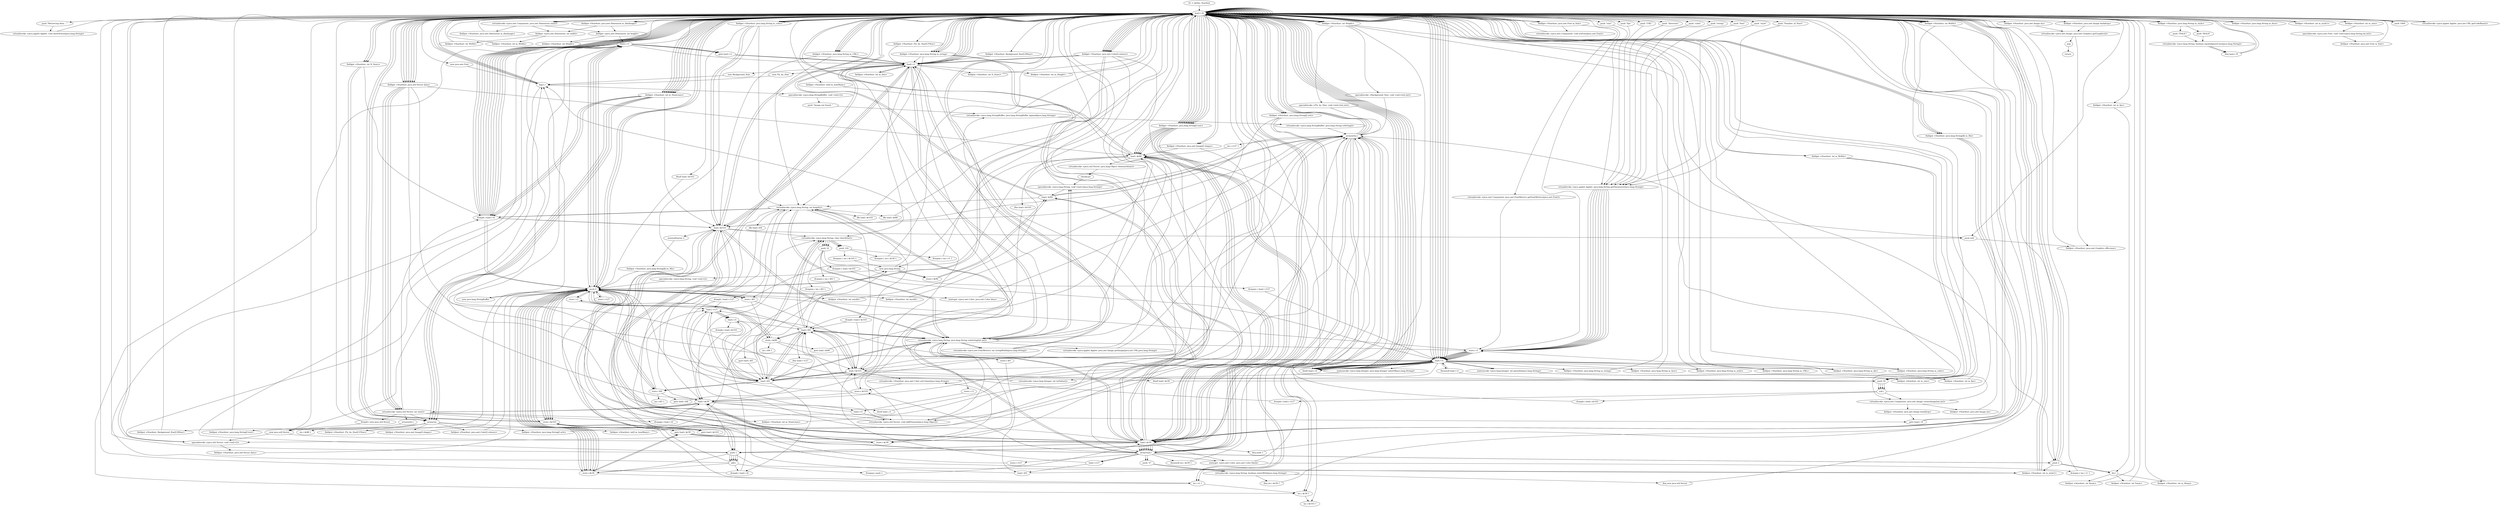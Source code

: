 digraph "" {
    "r0 := @this: Stardust"
    "load.r r0"
    "r0 := @this: Stardust"->"load.r r0";
    "push \"Retrieving data ...\""
    "load.r r0"->"push \"Retrieving data ...\"";
    "virtualinvoke <java.applet.Applet: void showStatus(java.lang.String)>"
    "push \"Retrieving data ...\""->"virtualinvoke <java.applet.Applet: void showStatus(java.lang.String)>";
    "virtualinvoke <java.applet.Applet: void showStatus(java.lang.String)>"->"load.r r0";
    "load.r r0"->"load.r r0";
    "virtualinvoke <java.awt.Component: java.awt.Dimension size()>"
    "load.r r0"->"virtualinvoke <java.awt.Component: java.awt.Dimension size()>";
    "fieldget <java.awt.Dimension: int width>"
    "virtualinvoke <java.awt.Component: java.awt.Dimension size()>"->"fieldget <java.awt.Dimension: int width>";
    "fieldput <Stardust: int Width>"
    "fieldget <java.awt.Dimension: int width>"->"fieldput <Stardust: int Width>";
    "fieldput <Stardust: int Width>"->"load.r r0";
    "load.r r0"->"load.r r0";
    "load.r r0"->"virtualinvoke <java.awt.Component: java.awt.Dimension size()>";
    "fieldget <java.awt.Dimension: int height>"
    "virtualinvoke <java.awt.Component: java.awt.Dimension size()>"->"fieldget <java.awt.Dimension: int height>";
    "fieldput <Stardust: int Height>"
    "fieldget <java.awt.Dimension: int height>"->"fieldput <Stardust: int Height>";
    "fieldput <Stardust: int Height>"->"load.r r0";
    "push \"Number_of_Stars\""
    "load.r r0"->"push \"Number_of_Stars\"";
    "virtualinvoke <java.applet.Applet: java.lang.String getParameter(java.lang.String)>"
    "push \"Number_of_Stars\""->"virtualinvoke <java.applet.Applet: java.lang.String getParameter(java.lang.String)>";
    "store.r r1"
    "virtualinvoke <java.applet.Applet: java.lang.String getParameter(java.lang.String)>"->"store.r r1";
    "load.r r1"
    "store.r r1"->"load.r r1";
    "ifnonnull load.r r1"
    "load.r r1"->"ifnonnull load.r r1";
    "push 20"
    "ifnonnull load.r r1"->"push 20";
    "store.i r1"
    "push 20"->"store.i r1";
    "goto load.r r0"
    "store.i r1"->"goto load.r r0";
    "goto load.r r0"->"load.r r0";
    "load.i r1"
    "load.r r0"->"load.i r1";
    "fieldput <Stardust: int N_Stars>"
    "load.i r1"->"fieldput <Stardust: int N_Stars>";
    "fieldput <Stardust: int N_Stars>"->"load.r r0";
    "load.r r0"->"load.r r0";
    "fieldget <Stardust: int N_Stars>"
    "load.r r0"->"fieldget <Stardust: int N_Stars>";
    "newarray"
    "fieldget <Stardust: int N_Stars>"->"newarray";
    "fieldput <Stardust: Background_Star[] BStar>"
    "newarray"->"fieldput <Stardust: Background_Star[] BStar>";
    "fieldput <Stardust: Background_Star[] BStar>"->"load.r r0";
    "load.r r0"->"load.r r0";
    "load.r r0"->"fieldget <Stardust: int N_Stars>";
    "fieldget <Stardust: int N_Stars>"->"newarray";
    "fieldput <Stardust: Fly_by_Star[] FStar>"
    "newarray"->"fieldput <Stardust: Fly_by_Star[] FStar>";
    "push 0"
    "fieldput <Stardust: Fly_by_Star[] FStar>"->"push 0";
    "push 0"->"store.i r1";
    "goto load.i r1"
    "store.i r1"->"goto load.i r1";
    "goto load.i r1"->"load.i r1";
    "load.i r1"->"load.r r0";
    "load.r r0"->"fieldget <Stardust: int N_Stars>";
    "ifcmplt.i load.r r0"
    "fieldget <Stardust: int N_Stars>"->"ifcmplt.i load.r r0";
    "ifcmplt.i load.r r0"->"load.r r0";
    "load.r r0"->"push 0";
    "fieldput <Stardust: int mxold>"
    "push 0"->"fieldput <Stardust: int mxold>";
    "fieldput <Stardust: int mxold>"->"load.r r0";
    "load.r r0"->"push 0";
    "fieldput <Stardust: int myold>"
    "push 0"->"fieldput <Stardust: int myold>";
    "fieldput <Stardust: int myold>"->"load.r r0";
    "load.r r0"->"load.r r0";
    "fieldget <Stardust: int Width>"
    "load.r r0"->"fieldget <Stardust: int Width>";
    "push 2"
    "fieldget <Stardust: int Width>"->"push 2";
    "div.i"
    "push 2"->"div.i";
    "fieldput <Stardust: int Xmax>"
    "div.i"->"fieldput <Stardust: int Xmax>";
    "fieldput <Stardust: int Xmax>"->"load.r r0";
    "load.r r0"->"load.r r0";
    "fieldget <Stardust: int Height>"
    "load.r r0"->"fieldget <Stardust: int Height>";
    "fieldget <Stardust: int Height>"->"push 2";
    "push 2"->"div.i";
    "fieldput <Stardust: int Ymax>"
    "div.i"->"fieldput <Stardust: int Ymax>";
    "fieldput <Stardust: int Ymax>"->"load.r r0";
    "push \"string\""
    "load.r r0"->"push \"string\"";
    "push \"string\""->"virtualinvoke <java.applet.Applet: java.lang.String getParameter(java.lang.String)>";
    "virtualinvoke <java.applet.Applet: java.lang.String getParameter(java.lang.String)>"->"store.r r1";
    "store.r r1"->"load.r r1";
    "ifnull load.r r0"
    "load.r r1"->"ifnull load.r r0";
    "ifnull load.r r0"->"load.r r0";
    "load.r r0"->"load.r r1";
    "fieldput <Stardust: java.lang.String m_string>"
    "load.r r1"->"fieldput <Stardust: java.lang.String m_string>";
    "fieldput <Stardust: java.lang.String m_string>"->"load.r r0";
    "push \"font\""
    "load.r r0"->"push \"font\"";
    "push \"font\""->"virtualinvoke <java.applet.Applet: java.lang.String getParameter(java.lang.String)>";
    "virtualinvoke <java.applet.Applet: java.lang.String getParameter(java.lang.String)>"->"store.r r1";
    "store.r r1"->"load.r r1";
    "load.r r1"->"ifnull load.r r0";
    "ifnull load.r r0"->"load.r r0";
    "load.r r0"->"load.r r1";
    "fieldput <Stardust: java.lang.String m_face>"
    "load.r r1"->"fieldput <Stardust: java.lang.String m_face>";
    "fieldput <Stardust: java.lang.String m_face>"->"load.r r0";
    "push \"style\""
    "load.r r0"->"push \"style\"";
    "push \"style\""->"virtualinvoke <java.applet.Applet: java.lang.String getParameter(java.lang.String)>";
    "virtualinvoke <java.applet.Applet: java.lang.String getParameter(java.lang.String)>"->"store.r r1";
    "store.r r1"->"load.r r1";
    "load.r r1"->"ifnull load.r r0";
    "ifnull load.r r0"->"load.r r0";
    "load.r r0"->"load.r r1";
    "fieldput <Stardust: java.lang.String m_style>"
    "load.r r1"->"fieldput <Stardust: java.lang.String m_style>";
    "fieldput <Stardust: java.lang.String m_style>"->"load.r r0";
    "push \"size\""
    "load.r r0"->"push \"size\"";
    "push \"size\""->"virtualinvoke <java.applet.Applet: java.lang.String getParameter(java.lang.String)>";
    "virtualinvoke <java.applet.Applet: java.lang.String getParameter(java.lang.String)>"->"store.r r1";
    "store.r r1"->"load.r r1";
    "load.r r1"->"ifnull load.r r0";
    "ifnull load.r r0"->"load.r r0";
    "load.r r0"->"load.r r1";
    "staticinvoke <java.lang.Integer: int parseInt(java.lang.String)>"
    "load.r r1"->"staticinvoke <java.lang.Integer: int parseInt(java.lang.String)>";
    "fieldput <Stardust: int m_size>"
    "staticinvoke <java.lang.Integer: int parseInt(java.lang.String)>"->"fieldput <Stardust: int m_size>";
    "fieldput <Stardust: int m_size>"->"load.r r0";
    "push \"fps\""
    "load.r r0"->"push \"fps\"";
    "push \"fps\""->"virtualinvoke <java.applet.Applet: java.lang.String getParameter(java.lang.String)>";
    "virtualinvoke <java.applet.Applet: java.lang.String getParameter(java.lang.String)>"->"store.r r1";
    "store.r r1"->"load.r r1";
    "load.r r1"->"ifnull load.r r0";
    "ifnull load.r r0"->"load.r r0";
    "load.r r0"->"load.r r1";
    "load.r r1"->"staticinvoke <java.lang.Integer: int parseInt(java.lang.String)>";
    "fieldput <Stardust: int m_fps>"
    "staticinvoke <java.lang.Integer: int parseInt(java.lang.String)>"->"fieldput <Stardust: int m_fps>";
    "fieldput <Stardust: int m_fps>"->"load.r r0";
    "push \"URL\""
    "load.r r0"->"push \"URL\"";
    "push \"URL\""->"virtualinvoke <java.applet.Applet: java.lang.String getParameter(java.lang.String)>";
    "virtualinvoke <java.applet.Applet: java.lang.String getParameter(java.lang.String)>"->"store.r r1";
    "store.r r1"->"load.r r1";
    "load.r r1"->"ifnull load.r r0";
    "ifnull load.r r0"->"load.r r0";
    "load.r r0"->"load.r r1";
    "fieldput <Stardust: java.lang.String m_URL>"
    "load.r r1"->"fieldput <Stardust: java.lang.String m_URL>";
    "fieldput <Stardust: java.lang.String m_URL>"->"load.r r0";
    "push \"direction\""
    "load.r r0"->"push \"direction\"";
    "push \"direction\""->"virtualinvoke <java.applet.Applet: java.lang.String getParameter(java.lang.String)>";
    "virtualinvoke <java.applet.Applet: java.lang.String getParameter(java.lang.String)>"->"store.r r1";
    "store.r r1"->"load.r r1";
    "load.r r1"->"ifnull load.r r0";
    "ifnull load.r r0"->"load.r r0";
    "load.r r0"->"load.r r1";
    "fieldput <Stardust: java.lang.String m_dir>"
    "load.r r1"->"fieldput <Stardust: java.lang.String m_dir>";
    "fieldput <Stardust: java.lang.String m_dir>"->"load.r r0";
    "load.r r0"->"push 0";
    "fieldput <Stardust: int m_style1>"
    "push 0"->"fieldput <Stardust: int m_style1>";
    "fieldput <Stardust: int m_style1>"->"load.r r0";
    "fieldget <Stardust: java.lang.String m_style>"
    "load.r r0"->"fieldget <Stardust: java.lang.String m_style>";
    "push \"BOLD\""
    "fieldget <Stardust: java.lang.String m_style>"->"push \"BOLD\"";
    "virtualinvoke <java.lang.String: boolean equalsIgnoreCase(java.lang.String)>"
    "push \"BOLD\""->"virtualinvoke <java.lang.String: boolean equalsIgnoreCase(java.lang.String)>";
    "ifeq load.r r0"
    "virtualinvoke <java.lang.String: boolean equalsIgnoreCase(java.lang.String)>"->"ifeq load.r r0";
    "ifeq load.r r0"->"load.r r0";
    "push 1"
    "load.r r0"->"push 1";
    "push 1"->"fieldput <Stardust: int m_style1>";
    "fieldput <Stardust: int m_style1>"->"load.r r0";
    "load.r r0"->"fieldget <Stardust: java.lang.String m_style>";
    "push \"ITALIC\""
    "fieldget <Stardust: java.lang.String m_style>"->"push \"ITALIC\"";
    "push \"ITALIC\""->"virtualinvoke <java.lang.String: boolean equalsIgnoreCase(java.lang.String)>";
    "virtualinvoke <java.lang.String: boolean equalsIgnoreCase(java.lang.String)>"->"ifeq load.r r0";
    "ifeq load.r r0"->"load.r r0";
    "load.r r0"->"push 2";
    "push 2"->"fieldput <Stardust: int m_style1>";
    "fieldput <Stardust: int m_style1>"->"load.r r0";
    "new java.awt.Font"
    "load.r r0"->"new java.awt.Font";
    "dup1.r"
    "new java.awt.Font"->"dup1.r";
    "dup1.r"->"load.r r0";
    "fieldget <Stardust: java.lang.String m_face>"
    "load.r r0"->"fieldget <Stardust: java.lang.String m_face>";
    "fieldget <Stardust: java.lang.String m_face>"->"load.r r0";
    "fieldget <Stardust: int m_style1>"
    "load.r r0"->"fieldget <Stardust: int m_style1>";
    "fieldget <Stardust: int m_style1>"->"load.r r0";
    "fieldget <Stardust: int m_size>"
    "load.r r0"->"fieldget <Stardust: int m_size>";
    "specialinvoke <java.awt.Font: void <init>(java.lang.String,int,int)>"
    "fieldget <Stardust: int m_size>"->"specialinvoke <java.awt.Font: void <init>(java.lang.String,int,int)>";
    "fieldput <Stardust: java.awt.Font m_font>"
    "specialinvoke <java.awt.Font: void <init>(java.lang.String,int,int)>"->"fieldput <Stardust: java.awt.Font m_font>";
    "fieldput <Stardust: java.awt.Font m_font>"->"load.r r0";
    "load.r r0"->"load.r r0";
    "fieldget <Stardust: java.awt.Font m_font>"
    "load.r r0"->"fieldget <Stardust: java.awt.Font m_font>";
    "virtualinvoke <java.awt.Component: void setFont(java.awt.Font)>"
    "fieldget <Stardust: java.awt.Font m_font>"->"virtualinvoke <java.awt.Component: void setFont(java.awt.Font)>";
    "virtualinvoke <java.awt.Component: void setFont(java.awt.Font)>"->"load.r r0";
    "push \"color\""
    "load.r r0"->"push \"color\"";
    "push \"color\""->"virtualinvoke <java.applet.Applet: java.lang.String getParameter(java.lang.String)>";
    "virtualinvoke <java.applet.Applet: java.lang.String getParameter(java.lang.String)>"->"store.r r1";
    "store.r r1"->"load.r r1";
    "load.r r1"->"ifnull load.r r0";
    "ifnull load.r r0"->"load.r r0";
    "load.r r0"->"load.r r1";
    "fieldput <Stardust: java.lang.String m_color>"
    "load.r r1"->"fieldput <Stardust: java.lang.String m_color>";
    "fieldput <Stardust: java.lang.String m_color>"->"load.r r0";
    "push 1000"
    "load.r r0"->"push 1000";
    "push 1000"->"load.r r0";
    "fieldget <Stardust: int m_fps>"
    "load.r r0"->"fieldget <Stardust: int m_fps>";
    "fieldget <Stardust: int m_fps>"->"div.i";
    "fieldput <Stardust: int m_Sleep>"
    "div.i"->"fieldput <Stardust: int m_Sleep>";
    "fieldput <Stardust: int m_Sleep>"->"load.r r0";
    "load.r r0"->"load.r r0";
    "load.r r0"->"virtualinvoke <java.awt.Component: java.awt.Dimension size()>";
    "fieldput <Stardust: java.awt.Dimension m_dimImage>"
    "virtualinvoke <java.awt.Component: java.awt.Dimension size()>"->"fieldput <Stardust: java.awt.Dimension m_dimImage>";
    "fieldput <Stardust: java.awt.Dimension m_dimImage>"->"load.r r0";
    "load.r r0"->"load.r r0";
    "load.r r0"->"load.r r0";
    "fieldget <Stardust: java.awt.Dimension m_dimImage>"
    "load.r r0"->"fieldget <Stardust: java.awt.Dimension m_dimImage>";
    "fieldget <Stardust: java.awt.Dimension m_dimImage>"->"fieldget <java.awt.Dimension: int height>";
    "fieldget <java.awt.Dimension: int height>"->"store.i r1";
    "store.i r1"->"load.i r1";
    "fieldput <Stardust: int m_Hei>"
    "load.i r1"->"fieldput <Stardust: int m_Hei>";
    "fieldput <Stardust: int m_Hei>"->"load.i r1";
    "fieldput <Stardust: int m_Height>"
    "load.i r1"->"fieldput <Stardust: int m_Height>";
    "fieldput <Stardust: int m_Height>"->"load.r r0";
    "load.r r0"->"load.r r0";
    "load.r r0"->"fieldget <Stardust: java.awt.Dimension m_dimImage>";
    "fieldget <Stardust: java.awt.Dimension m_dimImage>"->"fieldget <java.awt.Dimension: int width>";
    "fieldput <Stardust: int m_Width>"
    "fieldget <java.awt.Dimension: int width>"->"fieldput <Stardust: int m_Width>";
    "fieldput <Stardust: int m_Width>"->"load.r r0";
    "new java.util.Vector"
    "load.r r0"->"new java.util.Vector";
    "new java.util.Vector"->"dup1.r";
    "specialinvoke <java.util.Vector: void <init>()>"
    "dup1.r"->"specialinvoke <java.util.Vector: void <init>()>";
    "fieldput <Stardust: java.util.Vector data>"
    "specialinvoke <java.util.Vector: void <init>()>"->"fieldput <Stardust: java.util.Vector data>";
    "fieldput <Stardust: java.util.Vector data>"->"push 0";
    "store.i $r39"
    "push 0"->"store.i $r39";
    "store.i $r39"->"push 0";
    "push 0"->"store.i r1";
    "store.i r1"->"goto load.i r1";
    "goto load.i r1"->"load.i r1";
    "load.i r1"->"load.r r0";
    "fieldget <Stardust: java.lang.String m_string>"
    "load.r r0"->"fieldget <Stardust: java.lang.String m_string>";
    "virtualinvoke <java.lang.String: int length()>"
    "fieldget <Stardust: java.lang.String m_string>"->"virtualinvoke <java.lang.String: int length()>";
    "virtualinvoke <java.lang.String: int length()>"->"ifcmplt.i load.r r0";
    "ifcmplt.i load.r r0"->"load.r r0";
    "load.r r0"->"fieldget <Stardust: java.lang.String m_string>";
    "load.i $r39"
    "fieldget <Stardust: java.lang.String m_string>"->"load.i $r39";
    "load.i $r39"->"load.i r1";
    "virtualinvoke <java.lang.String: java.lang.String substring(int,int)>"
    "load.i r1"->"virtualinvoke <java.lang.String: java.lang.String substring(int,int)>";
    "virtualinvoke <java.lang.String: java.lang.String substring(int,int)>"->"store.r r1";
    "store.r r1"->"load.r r1";
    "load.r r1"->"ifnull load.r r0";
    "ifnull load.r r0"->"load.r r0";
    "fieldget <Stardust: java.util.Vector data>"
    "load.r r0"->"fieldget <Stardust: java.util.Vector data>";
    "fieldget <Stardust: java.util.Vector data>"->"load.r r1";
    "virtualinvoke <java.util.Vector: void addElement(java.lang.Object)>"
    "load.r r1"->"virtualinvoke <java.util.Vector: void addElement(java.lang.Object)>";
    "virtualinvoke <java.util.Vector: void addElement(java.lang.Object)>"->"load.r r0";
    "load.r r0"->"load.r r0";
    "load.r r0"->"fieldget <Stardust: java.util.Vector data>";
    "virtualinvoke <java.util.Vector: int size()>"
    "fieldget <Stardust: java.util.Vector data>"->"virtualinvoke <java.util.Vector: int size()>";
    "fieldput <Stardust: int m_NumLines>"
    "virtualinvoke <java.util.Vector: int size()>"->"fieldput <Stardust: int m_NumLines>";
    "fieldput <Stardust: int m_NumLines>"->"load.r r0";
    "load.r r0"->"load.r r0";
    "fieldget <Stardust: int m_NumLines>"
    "load.r r0"->"fieldget <Stardust: int m_NumLines>";
    "fieldget <Stardust: int m_NumLines>"->"newarray";
    "fieldput <Stardust: java.lang.String[] text>"
    "newarray"->"fieldput <Stardust: java.lang.String[] text>";
    "fieldput <Stardust: java.lang.String[] text>"->"load.r r0";
    "load.r r0"->"load.r r0";
    "load.r r0"->"fieldget <Stardust: int m_NumLines>";
    "fieldget <Stardust: int m_NumLines>"->"newarray";
    "fieldput <Stardust: int[] m_howMany>"
    "newarray"->"fieldput <Stardust: int[] m_howMany>";
    "fieldput <Stardust: int[] m_howMany>"->"load.r r0";
    "load.r r0"->"load.r r0";
    "load.r r0"->"fieldget <Stardust: java.util.Vector data>";
    "fieldget <Stardust: java.util.Vector data>"->"virtualinvoke <java.util.Vector: int size()>";
    "virtualinvoke <java.util.Vector: int size()>"->"newarray";
    "fieldput <Stardust: java.awt.Image[] slogan>"
    "newarray"->"fieldput <Stardust: java.awt.Image[] slogan>";
    "fieldput <Stardust: java.awt.Image[] slogan>"->"push 0";
    "store.i $r103"
    "push 0"->"store.i $r103";
    "store.i $r103"->"load.r r0";
    "load.r r0"->"load.r r0";
    "load.r r0"->"fieldget <Stardust: java.awt.Font m_font>";
    "virtualinvoke <java.awt.Component: java.awt.FontMetrics getFontMetrics(java.awt.Font)>"
    "fieldget <Stardust: java.awt.Font m_font>"->"virtualinvoke <java.awt.Component: java.awt.FontMetrics getFontMetrics(java.awt.Font)>";
    "virtualinvoke <java.awt.Component: java.awt.FontMetrics getFontMetrics(java.awt.Font)>"->"store.r r1";
    "store.r r1"->"push 0";
    "store.i $r80"
    "push 0"->"store.i $r80";
    "goto load.i $r80"
    "store.i $r80"->"goto load.i $r80";
    "load.i $r80"
    "goto load.i $r80"->"load.i $r80";
    "load.i $r80"->"load.r r0";
    "load.r r0"->"fieldget <Stardust: java.util.Vector data>";
    "fieldget <Stardust: java.util.Vector data>"->"virtualinvoke <java.util.Vector: int size()>";
    "virtualinvoke <java.util.Vector: int size()>"->"ifcmplt.i load.r r0";
    "ifcmplt.i load.r r0"->"load.r r0";
    "load.r r0"->"load.r r0";
    "load.r r0"->"fieldget <Stardust: int m_NumLines>";
    "load.i $r103"
    "fieldget <Stardust: int m_NumLines>"->"load.i $r103";
    "newmultiarray 2"
    "load.i $r103"->"newmultiarray 2";
    "fieldput <Stardust: java.lang.String[][] m_Ma>"
    "newmultiarray 2"->"fieldput <Stardust: java.lang.String[][] m_Ma>";
    "fieldput <Stardust: java.lang.String[][] m_Ma>"->"push 0";
    "push 0"->"store.i $r39";
    "goto load.i $r39"
    "store.i $r39"->"goto load.i $r39";
    "goto load.i $r39"->"load.i $r39";
    "load.i $r39"->"load.r r0";
    "load.r r0"->"fieldget <Stardust: java.util.Vector data>";
    "fieldget <Stardust: java.util.Vector data>"->"virtualinvoke <java.util.Vector: int size()>";
    "ifcmplt.i new java.util.Vector"
    "virtualinvoke <java.util.Vector: int size()>"->"ifcmplt.i new java.util.Vector";
    "ifcmplt.i new java.util.Vector"->"load.r r0";
    "load.r r0"->"load.r r0";
    "load.r r0"->"fieldget <Stardust: int m_NumLines>";
    "fieldget <Stardust: int m_NumLines>"->"newarray";
    "fieldput <Stardust: java.lang.String[] urls>"
    "newarray"->"fieldput <Stardust: java.lang.String[] urls>";
    "new java.lang.String"
    "fieldput <Stardust: java.lang.String[] urls>"->"new java.lang.String";
    "specialinvoke <java.lang.String: void <init>()>"
    "new java.lang.String"->"specialinvoke <java.lang.String: void <init>()>";
    "specialinvoke <java.lang.String: void <init>()>"->"push 0";
    "push 0"->"store.i r1";
    "store.i r1"->"push 0";
    "push 0"->"store.i $r39";
    "store.i $r39"->"push 0";
    "push 0"->"store.i $r103";
    "goto load.i $r103"
    "store.i $r103"->"goto load.i $r103";
    "goto load.i $r103"->"load.i $r103";
    "load.i $r103"->"load.r r0";
    "load.r r0"->"fieldget <Stardust: int m_NumLines>";
    "fieldget <Stardust: int m_NumLines>"->"ifcmplt.i load.r r0";
    "ifcmplt.i load.r r0"->"push 0";
    "push 0"->"store.i $r103";
    "store.i $r103"->"goto load.i $r103";
    "goto load.i $r103"->"load.i $r103";
    "load.i $r103"->"load.r r0";
    "fieldget <Stardust: java.lang.String m_URL>"
    "load.r r0"->"fieldget <Stardust: java.lang.String m_URL>";
    "fieldget <Stardust: java.lang.String m_URL>"->"virtualinvoke <java.lang.String: int length()>";
    "virtualinvoke <java.lang.String: int length()>"->"ifcmplt.i load.r r0";
    "ifcmplt.i load.r r0"->"load.i $r103";
    "load.i $r103"->"load.i r1";
    "load.i r1"->"push 1";
    "add.i"
    "push 1"->"add.i";
    "ifcmple.i load.r r0"
    "add.i"->"ifcmple.i load.r r0";
    "ifcmple.i load.r r0"->"new java.lang.String";
    "store.r $r80"
    "new java.lang.String"->"store.r $r80";
    "load.r $r80"
    "store.r $r80"->"load.r $r80";
    "load.r $r80"->"load.r r0";
    "load.r r0"->"fieldget <Stardust: java.lang.String m_URL>";
    "fieldget <Stardust: java.lang.String m_URL>"->"load.i r1";
    "load.i r1"->"load.i $r103";
    "load.i $r103"->"virtualinvoke <java.lang.String: java.lang.String substring(int,int)>";
    "specialinvoke <java.lang.String: void <init>(java.lang.String)>"
    "virtualinvoke <java.lang.String: java.lang.String substring(int,int)>"->"specialinvoke <java.lang.String: void <init>(java.lang.String)>";
    "specialinvoke <java.lang.String: void <init>(java.lang.String)>"->"load.r r0";
    "fieldget <Stardust: java.lang.String[] urls>"
    "load.r r0"->"fieldget <Stardust: java.lang.String[] urls>";
    "fieldget <Stardust: java.lang.String[] urls>"->"load.i $r39";
    "load.i $r39"->"load.r $r80";
    "arraywrite.r"
    "load.r $r80"->"arraywrite.r";
    "arraywrite.r"->"load.r r0";
    "load.r r0"->"load.r r0";
    "load.r r0"->"fieldget <Stardust: int m_NumLines>";
    "fieldget <Stardust: int m_NumLines>"->"newarray";
    "fieldput <Stardust: java.awt.Color[] colours>"
    "newarray"->"fieldput <Stardust: java.awt.Color[] colours>";
    "fieldput <Stardust: java.awt.Color[] colours>"->"push 0";
    "push 0"->"store.i r1";
    "store.i r1"->"load.r r0";
    "fieldget <Stardust: java.awt.Color[] colours>"
    "load.r r0"->"fieldget <Stardust: java.awt.Color[] colours>";
    "fieldget <Stardust: java.awt.Color[] colours>"->"push 0";
    "staticget <java.awt.Color: java.awt.Color blue>"
    "push 0"->"staticget <java.awt.Color: java.awt.Color blue>";
    "staticget <java.awt.Color: java.awt.Color blue>"->"arraywrite.r";
    "arraywrite.r"->"push 1";
    "push 1"->"store.i $r39";
    "store.i $r39"->"goto load.i $r39";
    "goto load.i $r39"->"load.i $r39";
    "load.i $r39"->"load.r r0";
    "load.r r0"->"fieldget <Stardust: int m_NumLines>";
    "fieldget <Stardust: int m_NumLines>"->"ifcmplt.i load.r r0";
    "ifcmplt.i load.r r0"->"push 0";
    "push 0"->"store.i $r39";
    "store.i $r39"->"push 0";
    "push 0"->"store.i $r103";
    "store.i $r103"->"load.r r0";
    "fieldget <Stardust: java.lang.String m_color>"
    "load.r r0"->"fieldget <Stardust: java.lang.String m_color>";
    "ifnull load.i $r103"
    "fieldget <Stardust: java.lang.String m_color>"->"ifnull load.i $r103";
    "ifnull load.i $r103"->"push 0";
    "push 0"->"store.i $r39";
    "store.i $r39"->"push 0";
    "push 0"->"store.i $r103";
    "store.i $r103"->"goto load.i $r39";
    "goto load.i $r39"->"load.i $r39";
    "load.i $r39"->"load.r r0";
    "load.r r0"->"fieldget <Stardust: java.lang.String m_color>";
    "fieldget <Stardust: java.lang.String m_color>"->"virtualinvoke <java.lang.String: int length()>";
    "virtualinvoke <java.lang.String: int length()>"->"ifcmplt.i load.r r0";
    "ifcmplt.i load.r r0"->"load.i $r103";
    "load.i $r103"->"load.i $r39";
    "load.i $r39"->"push 1";
    "push 1"->"add.i";
    "ifcmpeq.i push 1"
    "add.i"->"ifcmpeq.i push 1";
    "ifcmpeq.i push 1"->"load.i $r39";
    "ifeq push 1"
    "load.i $r39"->"ifeq push 1";
    "ifeq push 1"->"load.r r0";
    "load.r r0"->"load.r r0";
    "load.r r0"->"fieldget <Stardust: java.lang.String m_color>";
    "fieldget <Stardust: java.lang.String m_color>"->"load.i $r103";
    "load.i $r103"->"load.i $r39";
    "load.i $r39"->"virtualinvoke <java.lang.String: java.lang.String substring(int,int)>";
    "virtualinvoke <java.lang.String: java.lang.String substring(int,int)>"->"load.r r0";
    "load.r r0"->"fieldget <Stardust: java.awt.Color[] colours>";
    "store.r $r39"
    "fieldget <Stardust: java.awt.Color[] colours>"->"store.r $r39";
    "virtualinvoke <Stardust: java.awt.Color setColour(java.lang.String)>"
    "store.r $r39"->"virtualinvoke <Stardust: java.awt.Color setColour(java.lang.String)>";
    "store.r $r103"
    "virtualinvoke <Stardust: java.awt.Color setColour(java.lang.String)>"->"store.r $r103";
    "load.r $r39"
    "store.r $r103"->"load.r $r39";
    "load.r $r39"->"load.i r1";
    "load.r $r103"
    "load.i r1"->"load.r $r103";
    "load.r $r103"->"arraywrite.r";
    "arraywrite.r"->"push 1";
    "push 1"->"store.i r1";
    "store.i r1"->"goto load.i r1";
    "goto load.i r1"->"load.i r1";
    "load.i r1"->"load.r r0";
    "load.r r0"->"fieldget <Stardust: int m_NumLines>";
    "fieldget <Stardust: int m_NumLines>"->"ifcmplt.i load.r r0";
    "ifcmplt.i load.r r0"->"load.r r0";
    "load.r r0"->"load.r r0";
    "load.r r0"->"load.r r0";
    "load.r r0"->"fieldget <Stardust: int Width>";
    "fieldget <Stardust: int Width>"->"load.r r0";
    "load.r r0"->"fieldget <Stardust: int Height>";
    "virtualinvoke <java.awt.Component: java.awt.Image createImage(int,int)>"
    "fieldget <Stardust: int Height>"->"virtualinvoke <java.awt.Component: java.awt.Image createImage(int,int)>";
    "fieldput <Stardust: java.awt.Image im>"
    "virtualinvoke <java.awt.Component: java.awt.Image createImage(int,int)>"->"fieldput <Stardust: java.awt.Image im>";
    "fieldput <Stardust: java.awt.Image im>"->"load.r r0";
    "load.r r0"->"load.r r0";
    "fieldget <Stardust: java.awt.Image im>"
    "load.r r0"->"fieldget <Stardust: java.awt.Image im>";
    "virtualinvoke <java.awt.Image: java.awt.Graphics getGraphics()>"
    "fieldget <Stardust: java.awt.Image im>"->"virtualinvoke <java.awt.Image: java.awt.Graphics getGraphics()>";
    "fieldput <Stardust: java.awt.Graphics offscreen>"
    "virtualinvoke <java.awt.Image: java.awt.Graphics getGraphics()>"->"fieldput <Stardust: java.awt.Graphics offscreen>";
    "fieldput <Stardust: java.awt.Graphics offscreen>"->"load.r r0";
    "load.r r0"->"load.r r0";
    "load.r r0"->"load.r r0";
    "load.r r0"->"fieldget <Stardust: int Width>";
    "fieldget <Stardust: int Width>"->"push 20";
    "sub.i"
    "push 20"->"sub.i";
    "sub.i"->"load.r r0";
    "load.r r0"->"fieldget <Stardust: int Height>";
    "fieldget <Stardust: int Height>"->"push 20";
    "push 20"->"sub.i";
    "sub.i"->"virtualinvoke <java.awt.Component: java.awt.Image createImage(int,int)>";
    "fieldput <Stardust: java.awt.Image backdrop>"
    "virtualinvoke <java.awt.Component: java.awt.Image createImage(int,int)>"->"fieldput <Stardust: java.awt.Image backdrop>";
    "fieldput <Stardust: java.awt.Image backdrop>"->"goto load.r r0";
    "goto load.r r0"->"load.r r0";
    "fieldget <Stardust: java.awt.Image backdrop>"
    "load.r r0"->"fieldget <Stardust: java.awt.Image backdrop>";
    "fieldget <Stardust: java.awt.Image backdrop>"->"virtualinvoke <java.awt.Image: java.awt.Graphics getGraphics()>";
    "pop"
    "virtualinvoke <java.awt.Image: java.awt.Graphics getGraphics()>"->"pop";
    "return"
    "pop"->"return";
    "virtualinvoke <java.awt.Component: java.awt.Image createImage(int,int)>"->"store.r r1";
    "store.r r1"->"load.r r0";
    "push null"
    "load.r r0"->"push null";
    "push null"->"fieldput <Stardust: java.awt.Graphics offscreen>";
    "ifcmplt.i load.r r0"->"load.r r0";
    "load.r r0"->"fieldget <Stardust: java.awt.Color[] colours>";
    "fieldget <Stardust: java.awt.Color[] colours>"->"load.i r1";
    "arrayread.r"
    "load.i r1"->"arrayread.r";
    "staticget <java.awt.Color: java.awt.Color black>"
    "arrayread.r"->"staticget <java.awt.Color: java.awt.Color black>";
    "ifcmpne.r inc.i r1 1"
    "staticget <java.awt.Color: java.awt.Color black>"->"ifcmpne.r inc.i r1 1";
    "ifcmpne.r inc.i r1 1"->"load.r r0";
    "load.r r0"->"fieldget <Stardust: java.awt.Color[] colours>";
    "fieldget <Stardust: java.awt.Color[] colours>"->"load.i r1";
    "load.i r1"->"load.r r0";
    "load.r r0"->"fieldget <Stardust: java.awt.Color[] colours>";
    "fieldget <Stardust: java.awt.Color[] colours>"->"push 0";
    "push 0"->"arrayread.r";
    "arrayread.r"->"arraywrite.r";
    "inc.i r1 1"
    "arraywrite.r"->"inc.i r1 1";
    "ifcmplt.i load.r r0"->"load.r r0";
    "load.r r0"->"fieldget <Stardust: java.lang.String m_color>";
    "fieldget <Stardust: java.lang.String m_color>"->"load.i $r39";
    "virtualinvoke <java.lang.String: char charAt(int)>"
    "load.i $r39"->"virtualinvoke <java.lang.String: char charAt(int)>";
    "push 124"
    "virtualinvoke <java.lang.String: char charAt(int)>"->"push 124";
    "ifcmpne.c inc.i $r39 1"
    "push 124"->"ifcmpne.c inc.i $r39 1";
    "ifcmpne.c inc.i $r39 1"->"load.r r0";
    "load.r r0"->"fieldget <Stardust: java.lang.String m_color>";
    "fieldget <Stardust: java.lang.String m_color>"->"load.i $r103";
    "load.i $r103"->"load.i $r39";
    "load.i $r39"->"virtualinvoke <java.lang.String: java.lang.String substring(int,int)>";
    "virtualinvoke <java.lang.String: java.lang.String substring(int,int)>"->"store.r $r103";
    "store.r $r103"->"load.r $r103";
    "ifnull load.i $r39"
    "load.r $r103"->"ifnull load.i $r39";
    "ifnull load.i $r39"->"load.r r0";
    "load.r r0"->"fieldget <Stardust: java.awt.Color[] colours>";
    "fieldget <Stardust: java.awt.Color[] colours>"->"load.i r1";
    "load.i r1"->"load.r r0";
    "load.r r0"->"load.r $r103";
    "load.r $r103"->"virtualinvoke <Stardust: java.awt.Color setColour(java.lang.String)>";
    "virtualinvoke <Stardust: java.awt.Color setColour(java.lang.String)>"->"arraywrite.r";
    "arraywrite.r"->"load.i $r39";
    "load.i $r39"->"push 1";
    "push 1"->"add.i";
    "add.i"->"store.i $r103";
    "store.i $r103"->"inc.i r1 1";
    "inc.i $r39 1"
    "inc.i r1 1"->"inc.i $r39 1";
    "ifcmplt.i load.r r0"->"load.r r0";
    "load.r r0"->"fieldget <Stardust: java.awt.Color[] colours>";
    "fieldget <Stardust: java.awt.Color[] colours>"->"load.i $r39";
    "load.i $r39"->"staticget <java.awt.Color: java.awt.Color black>";
    "staticget <java.awt.Color: java.awt.Color black>"->"arraywrite.r";
    "arraywrite.r"->"inc.i $r39 1";
    "ifcmplt.i load.r r0"->"load.r r0";
    "load.r r0"->"fieldget <Stardust: java.lang.String m_URL>";
    "fieldget <Stardust: java.lang.String m_URL>"->"load.i $r103";
    "load.i $r103"->"virtualinvoke <java.lang.String: char charAt(int)>";
    "virtualinvoke <java.lang.String: char charAt(int)>"->"push 124";
    "ifcmpne.c inc.i $r103 1"
    "push 124"->"ifcmpne.c inc.i $r103 1";
    "ifcmpne.c inc.i $r103 1"->"new java.lang.String";
    "new java.lang.String"->"store.r $r80";
    "store.r $r80"->"load.r $r80";
    "load.r $r80"->"load.r r0";
    "load.r r0"->"fieldget <Stardust: java.lang.String m_URL>";
    "fieldget <Stardust: java.lang.String m_URL>"->"load.i r1";
    "load.i r1"->"load.i $r103";
    "load.i $r103"->"virtualinvoke <java.lang.String: java.lang.String substring(int,int)>";
    "virtualinvoke <java.lang.String: java.lang.String substring(int,int)>"->"specialinvoke <java.lang.String: void <init>(java.lang.String)>";
    "specialinvoke <java.lang.String: void <init>(java.lang.String)>"->"load.r $r80";
    "load.r $r80"->"virtualinvoke <java.lang.String: int length()>";
    "ifle load.i $r103"
    "virtualinvoke <java.lang.String: int length()>"->"ifle load.i $r103";
    "ifle load.i $r103"->"load.r r0";
    "load.r r0"->"fieldget <Stardust: java.lang.String[] urls>";
    "fieldget <Stardust: java.lang.String[] urls>"->"load.i $r39";
    "load.i $r39"->"load.r $r80";
    "load.r $r80"->"arraywrite.r";
    "arraywrite.r"->"load.i $r103";
    "load.i $r103"->"push 1";
    "push 1"->"add.i";
    "add.i"->"store.i r1";
    "store.i r1"->"inc.i $r39 1";
    "inc.i $r103 1"
    "inc.i $r39 1"->"inc.i $r103 1";
    "ifcmplt.i load.r r0"->"load.r r0";
    "load.r r0"->"fieldget <Stardust: java.lang.String[] urls>";
    "fieldget <Stardust: java.lang.String[] urls>"->"load.i $r103";
    "load.i $r103"->"push null";
    "push null"->"arraywrite.r";
    "arraywrite.r"->"inc.i $r103 1";
    "ifcmplt.i new java.util.Vector"->"new java.util.Vector";
    "new java.util.Vector"->"specialinvoke <java.util.Vector: void <init>()>";
    "specialinvoke <java.util.Vector: void <init>()>"->"load.r r0";
    "fieldget <Stardust: java.lang.String[] text>"
    "load.r r0"->"fieldget <Stardust: java.lang.String[] text>";
    "fieldget <Stardust: java.lang.String[] text>"->"load.i $r39";
    "load.i $r39"->"arrayread.r";
    "arrayread.r"->"store.r $r103";
    "store.r $r103"->"push 0";
    "store.i i65"
    "push 0"->"store.i i65";
    "store.i i65"->"push 0";
    "push 0"->"store.i $r80";
    "store.i $r80"->"push 0";
    "store.i r127"
    "push 0"->"store.i r127";
    "store.i r127"->"push 0";
    "store.i i64"
    "push 0"->"store.i i64";
    "goto load.i i64"
    "store.i i64"->"goto load.i i64";
    "load.i i64"
    "goto load.i i64"->"load.i i64";
    "load.i i64"->"load.r $r103";
    "load.r $r103"->"virtualinvoke <java.lang.String: int length()>";
    "ifcmplt.i load.r $r103"
    "virtualinvoke <java.lang.String: int length()>"->"ifcmplt.i load.r $r103";
    "ifcmplt.i load.r $r103"->"load.i i64";
    "load.i i65"
    "load.i i64"->"load.i i65";
    "load.i i65"->"ifcmple.i load.r r0";
    "ifcmple.i load.r r0"->"load.r r0";
    "fieldget <Stardust: java.lang.String[][] m_Ma>"
    "load.r r0"->"fieldget <Stardust: java.lang.String[][] m_Ma>";
    "fieldget <Stardust: java.lang.String[][] m_Ma>"->"load.i $r39";
    "load.i $r39"->"arrayread.r";
    "load.i r127"
    "arrayread.r"->"load.i r127";
    "load.i r127"->"load.r $r103";
    "load.r $r103"->"load.i i65";
    "load.i i65"->"load.i i64";
    "load.i i64"->"virtualinvoke <java.lang.String: java.lang.String substring(int,int)>";
    "virtualinvoke <java.lang.String: java.lang.String substring(int,int)>"->"arraywrite.r";
    "arraywrite.r"->"load.r r0";
    "load.r r0"->"fieldget <Stardust: java.lang.String[] text>";
    "fieldget <Stardust: java.lang.String[] text>"->"load.i $r39";
    "load.i $r39"->"arrayread.r";
    "push \"//\""
    "arrayread.r"->"push \"//\"";
    "virtualinvoke <java.lang.String: boolean startsWith(java.lang.String)>"
    "push \"//\""->"virtualinvoke <java.lang.String: boolean startsWith(java.lang.String)>";
    "ifeq inc.i $r39 1"
    "virtualinvoke <java.lang.String: boolean startsWith(java.lang.String)>"->"ifeq inc.i $r39 1";
    "ifeq inc.i $r39 1"->"load.r r0";
    "fieldget <Stardust: java.awt.Image[] slogan>"
    "load.r r0"->"fieldget <Stardust: java.awt.Image[] slogan>";
    "fieldget <Stardust: java.awt.Image[] slogan>"->"load.i $r39";
    "load.i $r39"->"arrayread.r";
    "ifnonnull inc.i $r39 1"
    "arrayread.r"->"ifnonnull inc.i $r39 1";
    "ifnonnull inc.i $r39 1"->"load.r r0";
    "load.r r0"->"fieldget <Stardust: java.lang.String[][] m_Ma>";
    "fieldget <Stardust: java.lang.String[][] m_Ma>"->"load.i $r39";
    "load.i $r39"->"arrayread.r";
    "arrayread.r"->"push 0";
    "new java.lang.StringBuffer"
    "push 0"->"new java.lang.StringBuffer";
    "new java.lang.StringBuffer"->"dup1.r";
    "specialinvoke <java.lang.StringBuffer: void <init>()>"
    "dup1.r"->"specialinvoke <java.lang.StringBuffer: void <init>()>";
    "push \"Image not found: \""
    "specialinvoke <java.lang.StringBuffer: void <init>()>"->"push \"Image not found: \"";
    "virtualinvoke <java.lang.StringBuffer: java.lang.StringBuffer append(java.lang.String)>"
    "push \"Image not found: \""->"virtualinvoke <java.lang.StringBuffer: java.lang.StringBuffer append(java.lang.String)>";
    "virtualinvoke <java.lang.StringBuffer: java.lang.StringBuffer append(java.lang.String)>"->"load.r r0";
    "load.r r0"->"fieldget <Stardust: java.lang.String[] text>";
    "fieldget <Stardust: java.lang.String[] text>"->"load.i $r39";
    "load.i $r39"->"arrayread.r";
    "arrayread.r"->"push 2";
    "push 2"->"load.r r0";
    "load.r r0"->"fieldget <Stardust: java.lang.String[] text>";
    "fieldget <Stardust: java.lang.String[] text>"->"load.i $r39";
    "load.i $r39"->"arrayread.r";
    "arrayread.r"->"virtualinvoke <java.lang.String: int length()>";
    "virtualinvoke <java.lang.String: int length()>"->"virtualinvoke <java.lang.String: java.lang.String substring(int,int)>";
    "virtualinvoke <java.lang.String: java.lang.String substring(int,int)>"->"virtualinvoke <java.lang.StringBuffer: java.lang.StringBuffer append(java.lang.String)>";
    "virtualinvoke <java.lang.StringBuffer: java.lang.String toString()>"
    "virtualinvoke <java.lang.StringBuffer: java.lang.StringBuffer append(java.lang.String)>"->"virtualinvoke <java.lang.StringBuffer: java.lang.String toString()>";
    "virtualinvoke <java.lang.StringBuffer: java.lang.String toString()>"->"arraywrite.r";
    "arraywrite.r"->"inc.i $r39 1";
    "ifcmplt.i load.r $r103"->"load.r $r103";
    "load.r $r103"->"load.i i64";
    "load.i i64"->"virtualinvoke <java.lang.String: char charAt(int)>";
    "push 32"
    "virtualinvoke <java.lang.String: char charAt(int)>"->"push 32";
    "ifcmpne.c load.r $r103"
    "push 32"->"ifcmpne.c load.r $r103";
    "ifcmpne.c load.r $r103"->"load.r r1";
    "load.r r1"->"load.r $r103";
    "load.r $r103"->"load.i i65";
    "load.i i65"->"load.i i64";
    "load.i i64"->"virtualinvoke <java.lang.String: java.lang.String substring(int,int)>";
    "virtualinvoke <java.awt.FontMetrics: int stringWidth(java.lang.String)>"
    "virtualinvoke <java.lang.String: java.lang.String substring(int,int)>"->"virtualinvoke <java.awt.FontMetrics: int stringWidth(java.lang.String)>";
    "virtualinvoke <java.awt.FontMetrics: int stringWidth(java.lang.String)>"->"load.r r0";
    "fieldget <Stardust: int m_Width>"
    "load.r r0"->"fieldget <Stardust: int m_Width>";
    "fieldget <Stardust: int m_Width>"->"push 20";
    "push 20"->"sub.i";
    "ifcmple.i load.r $r103"
    "sub.i"->"ifcmple.i load.r $r103";
    "ifcmple.i load.r $r103"->"load.i $r80";
    "ifne load.r $r103"
    "load.i $r80"->"ifne load.r $r103";
    "ifne load.r $r103"->"load.i i64";
    "load.i i64"->"store.i $r80";
    "store.i $r80"->"load.r $r103";
    "load.r $r103"->"load.i i65";
    "load.i i65"->"load.i $r80";
    "load.i $r80"->"virtualinvoke <java.lang.String: java.lang.String substring(int,int)>";
    "store.r i65"
    "virtualinvoke <java.lang.String: java.lang.String substring(int,int)>"->"store.r i65";
    "load.r i65"
    "store.r i65"->"load.r i65";
    "load.r i65"->"virtualinvoke <java.lang.String: int length()>";
    "ifle load.i $r80"
    "virtualinvoke <java.lang.String: int length()>"->"ifle load.i $r80";
    "ifle load.i $r80"->"load.r r0";
    "load.r r0"->"fieldget <Stardust: java.lang.String[][] m_Ma>";
    "fieldget <Stardust: java.lang.String[][] m_Ma>"->"load.i $r39";
    "load.i $r39"->"arrayread.r";
    "arrayread.r"->"load.i r127";
    "load.i r127"->"load.r i65";
    "load.r i65"->"arraywrite.r";
    "inc.i r127 1"
    "arraywrite.r"->"inc.i r127 1";
    "inc.i r127 1"->"load.i $r80";
    "load.i $r80"->"store.i i65";
    "store.i i65"->"load.r $r103";
    "load.r $r103"->"load.i i64";
    "load.i i64"->"virtualinvoke <java.lang.String: char charAt(int)>";
    "virtualinvoke <java.lang.String: char charAt(int)>"->"push 32";
    "ifcmpne.c inc.i i64 1"
    "push 32"->"ifcmpne.c inc.i i64 1";
    "ifcmpne.c inc.i i64 1"->"load.i i64";
    "load.i i64"->"store.i $r80";
    "inc.i i64 1"
    "store.i $r80"->"inc.i i64 1";
    "ifcmplt.i load.r r0"->"load.r r0";
    "load.r r0"->"fieldget <Stardust: java.lang.String[] text>";
    "fieldget <Stardust: java.lang.String[] text>"->"load.i $r80";
    "load.i $r80"->"new java.lang.String";
    "new java.lang.String"->"dup1.r";
    "dup1.r"->"load.r r0";
    "load.r r0"->"fieldget <Stardust: java.util.Vector data>";
    "fieldget <Stardust: java.util.Vector data>"->"load.i $r80";
    "virtualinvoke <java.util.Vector: java.lang.Object elementAt(int)>"
    "load.i $r80"->"virtualinvoke <java.util.Vector: java.lang.Object elementAt(int)>";
    "checkcast"
    "virtualinvoke <java.util.Vector: java.lang.Object elementAt(int)>"->"checkcast";
    "checkcast"->"specialinvoke <java.lang.String: void <init>(java.lang.String)>";
    "specialinvoke <java.lang.String: void <init>(java.lang.String)>"->"arraywrite.r";
    "arraywrite.r"->"load.r r0";
    "load.r r0"->"fieldget <Stardust: java.lang.String[] text>";
    "fieldget <Stardust: java.lang.String[] text>"->"load.i $r80";
    "load.i $r80"->"arrayread.r";
    "arrayread.r"->"push \"//\"";
    "push \"//\""->"virtualinvoke <java.lang.String: boolean startsWith(java.lang.String)>";
    "ifeq new java.util.Vector"
    "virtualinvoke <java.lang.String: boolean startsWith(java.lang.String)>"->"ifeq new java.util.Vector";
    "ifeq new java.util.Vector"->"load.r r0";
    "load.r r0"->"fieldget <Stardust: java.awt.Image[] slogan>";
    "fieldget <Stardust: java.awt.Image[] slogan>"->"load.i $r80";
    "load.i $r80"->"load.r r0";
    "load.r r0"->"load.r r0";
    "virtualinvoke <java.applet.Applet: java.net.URL getCodeBase()>"
    "load.r r0"->"virtualinvoke <java.applet.Applet: java.net.URL getCodeBase()>";
    "virtualinvoke <java.applet.Applet: java.net.URL getCodeBase()>"->"load.r r0";
    "load.r r0"->"fieldget <Stardust: java.lang.String[] text>";
    "fieldget <Stardust: java.lang.String[] text>"->"load.i $r80";
    "load.i $r80"->"arrayread.r";
    "arrayread.r"->"push 2";
    "push 2"->"load.r r0";
    "load.r r0"->"fieldget <Stardust: java.lang.String[] text>";
    "fieldget <Stardust: java.lang.String[] text>"->"load.i $r80";
    "load.i $r80"->"arrayread.r";
    "arrayread.r"->"virtualinvoke <java.lang.String: int length()>";
    "virtualinvoke <java.lang.String: int length()>"->"virtualinvoke <java.lang.String: java.lang.String substring(int,int)>";
    "virtualinvoke <java.applet.Applet: java.awt.Image getImage(java.net.URL,java.lang.String)>"
    "virtualinvoke <java.lang.String: java.lang.String substring(int,int)>"->"virtualinvoke <java.applet.Applet: java.awt.Image getImage(java.net.URL,java.lang.String)>";
    "virtualinvoke <java.applet.Applet: java.awt.Image getImage(java.net.URL,java.lang.String)>"->"arraywrite.r";
    "arraywrite.r"->"new java.util.Vector";
    "new java.util.Vector"->"store.r $r39";
    "store.r $r39"->"load.r $r39";
    "load.r $r39"->"specialinvoke <java.util.Vector: void <init>()>";
    "specialinvoke <java.util.Vector: void <init>()>"->"load.r r0";
    "load.r r0"->"fieldget <Stardust: java.lang.String[] text>";
    "fieldget <Stardust: java.lang.String[] text>"->"load.i $r80";
    "load.i $r80"->"arrayread.r";
    "store.r r127"
    "arrayread.r"->"store.r r127";
    "store.r r127"->"push 0";
    "store.i r3"
    "push 0"->"store.i r3";
    "store.i r3"->"push 0";
    "push 0"->"store.i i64";
    "store.i i64"->"push 0";
    "push 0"->"store.i i65";
    "goto load.i i65"
    "store.i i65"->"goto load.i i65";
    "goto load.i i65"->"load.i i65";
    "load.r r127"
    "load.i i65"->"load.r r127";
    "load.r r127"->"virtualinvoke <java.lang.String: int length()>";
    "ifcmplt.i load.r r127"
    "virtualinvoke <java.lang.String: int length()>"->"ifcmplt.i load.r r127";
    "ifcmplt.i load.r r127"->"load.i i65";
    "load.i r3"
    "load.i i65"->"load.i r3";
    "ifcmple.i load.i $r103"
    "load.i r3"->"ifcmple.i load.i $r103";
    "ifcmple.i load.i $r103"->"load.r $r39";
    "load.r $r39"->"load.r r127";
    "load.r r127"->"load.i r3";
    "load.i r3"->"load.i i65";
    "load.i i65"->"virtualinvoke <java.lang.String: java.lang.String substring(int,int)>";
    "virtualinvoke <java.lang.String: java.lang.String substring(int,int)>"->"virtualinvoke <java.util.Vector: void addElement(java.lang.Object)>";
    "virtualinvoke <java.util.Vector: void addElement(java.lang.Object)>"->"load.i $r103";
    "load.i $r103"->"load.r $r39";
    "load.r $r39"->"virtualinvoke <java.util.Vector: int size()>";
    "ifcmpge.i load.r r0"
    "virtualinvoke <java.util.Vector: int size()>"->"ifcmpge.i load.r r0";
    "ifcmpge.i load.r r0"->"load.r $r39";
    "load.r $r39"->"virtualinvoke <java.util.Vector: int size()>";
    "virtualinvoke <java.util.Vector: int size()>"->"store.i $r103";
    "store.i $r103"->"load.r r0";
    "fieldget <Stardust: int[] m_howMany>"
    "load.r r0"->"fieldget <Stardust: int[] m_howMany>";
    "fieldget <Stardust: int[] m_howMany>"->"load.i $r80";
    "load.i $r80"->"load.r $r39";
    "load.r $r39"->"virtualinvoke <java.util.Vector: int size()>";
    "arraywrite.i"
    "virtualinvoke <java.util.Vector: int size()>"->"arraywrite.i";
    "inc.i $r80 1"
    "arraywrite.i"->"inc.i $r80 1";
    "ifcmplt.i load.r r127"->"load.r r127";
    "load.r r127"->"load.i i65";
    "load.i i65"->"virtualinvoke <java.lang.String: char charAt(int)>";
    "virtualinvoke <java.lang.String: char charAt(int)>"->"push 32";
    "ifcmpne.c load.r r127"
    "push 32"->"ifcmpne.c load.r r127";
    "ifcmpne.c load.r r127"->"load.r r1";
    "load.r r1"->"load.r r127";
    "load.r r127"->"load.i r3";
    "load.i r3"->"load.i i65";
    "load.i i65"->"virtualinvoke <java.lang.String: java.lang.String substring(int,int)>";
    "virtualinvoke <java.lang.String: java.lang.String substring(int,int)>"->"virtualinvoke <java.awt.FontMetrics: int stringWidth(java.lang.String)>";
    "virtualinvoke <java.awt.FontMetrics: int stringWidth(java.lang.String)>"->"load.r r0";
    "load.r r0"->"fieldget <Stardust: int m_Width>";
    "fieldget <Stardust: int m_Width>"->"push 20";
    "push 20"->"sub.i";
    "ifcmple.i load.r r127"
    "sub.i"->"ifcmple.i load.r r127";
    "ifcmple.i load.r r127"->"load.i i64";
    "ifne load.r r127"
    "load.i i64"->"ifne load.r r127";
    "ifne load.r r127"->"load.i i65";
    "load.i i65"->"store.i i64";
    "store.i i64"->"load.r r127";
    "load.r r127"->"load.i r3";
    "load.i r3"->"load.i i64";
    "load.i i64"->"virtualinvoke <java.lang.String: java.lang.String substring(int,int)>";
    "store.r r3"
    "virtualinvoke <java.lang.String: java.lang.String substring(int,int)>"->"store.r r3";
    "load.r r3"
    "store.r r3"->"load.r r3";
    "load.r r3"->"virtualinvoke <java.lang.String: int length()>";
    "ifle load.i i64"
    "virtualinvoke <java.lang.String: int length()>"->"ifle load.i i64";
    "ifle load.i i64"->"load.r $r39";
    "load.r $r39"->"load.r r3";
    "load.r r3"->"virtualinvoke <java.util.Vector: void addElement(java.lang.Object)>";
    "virtualinvoke <java.util.Vector: void addElement(java.lang.Object)>"->"load.i i64";
    "load.i i64"->"store.i r3";
    "store.i r3"->"load.r r127";
    "load.r r127"->"load.i i65";
    "load.i i65"->"virtualinvoke <java.lang.String: char charAt(int)>";
    "virtualinvoke <java.lang.String: char charAt(int)>"->"push 32";
    "ifcmpne.c inc.i i65 1"
    "push 32"->"ifcmpne.c inc.i i65 1";
    "ifcmpne.c inc.i i65 1"->"load.i i65";
    "load.i i65"->"store.i i64";
    "inc.i i65 1"
    "store.i i64"->"inc.i i65 1";
    "ifcmplt.i load.r r0"->"load.r r0";
    "load.r r0"->"fieldget <Stardust: java.lang.String m_string>";
    "fieldget <Stardust: java.lang.String m_string>"->"load.i r1";
    "load.i r1"->"virtualinvoke <java.lang.String: char charAt(int)>";
    "virtualinvoke <java.lang.String: char charAt(int)>"->"push 124";
    "ifcmpne.c inc.i r1 1"
    "push 124"->"ifcmpne.c inc.i r1 1";
    "ifcmpne.c inc.i r1 1"->"load.r r0";
    "load.r r0"->"fieldget <Stardust: java.lang.String m_string>";
    "fieldget <Stardust: java.lang.String m_string>"->"load.i $r39";
    "load.i $r39"->"load.i r1";
    "load.i r1"->"virtualinvoke <java.lang.String: java.lang.String substring(int,int)>";
    "virtualinvoke <java.lang.String: java.lang.String substring(int,int)>"->"store.r $r39";
    "store.r $r39"->"load.r $r39";
    "ifnull load.i r1"
    "load.r $r39"->"ifnull load.i r1";
    "ifnull load.i r1"->"load.r r0";
    "load.r r0"->"fieldget <Stardust: java.util.Vector data>";
    "fieldget <Stardust: java.util.Vector data>"->"load.r $r39";
    "load.r $r39"->"virtualinvoke <java.util.Vector: void addElement(java.lang.Object)>";
    "virtualinvoke <java.util.Vector: void addElement(java.lang.Object)>"->"load.i r1";
    "load.i r1"->"push 1";
    "push 1"->"add.i";
    "add.i"->"store.i $r39";
    "store.i $r39"->"inc.i r1 1";
    "ifcmplt.i load.r r0"->"load.r r0";
    "fieldget <Stardust: Background_Star[] BStar>"
    "load.r r0"->"fieldget <Stardust: Background_Star[] BStar>";
    "fieldget <Stardust: Background_Star[] BStar>"->"load.i r1";
    "new Background_Star"
    "load.i r1"->"new Background_Star";
    "new Background_Star"->"dup1.r";
    "dup1.r"->"load.r r0";
    "load.r r0"->"fieldget <Stardust: int Width>";
    "fieldget <Stardust: int Width>"->"load.r r0";
    "load.r r0"->"fieldget <Stardust: int Height>";
    "specialinvoke <Background_Star: void <init>(int,int)>"
    "fieldget <Stardust: int Height>"->"specialinvoke <Background_Star: void <init>(int,int)>";
    "specialinvoke <Background_Star: void <init>(int,int)>"->"arraywrite.r";
    "arraywrite.r"->"load.r r0";
    "fieldget <Stardust: Fly_by_Star[] FStar>"
    "load.r r0"->"fieldget <Stardust: Fly_by_Star[] FStar>";
    "fieldget <Stardust: Fly_by_Star[] FStar>"->"load.i r1";
    "new Fly_by_Star"
    "load.i r1"->"new Fly_by_Star";
    "new Fly_by_Star"->"dup1.r";
    "dup1.r"->"load.r r0";
    "load.r r0"->"fieldget <Stardust: int Width>";
    "fieldget <Stardust: int Width>"->"load.r r0";
    "load.r r0"->"fieldget <Stardust: int Height>";
    "specialinvoke <Fly_by_Star: void <init>(int,int)>"
    "fieldget <Stardust: int Height>"->"specialinvoke <Fly_by_Star: void <init>(int,int)>";
    "specialinvoke <Fly_by_Star: void <init>(int,int)>"->"arraywrite.r";
    "arraywrite.r"->"inc.i r1 1";
    "ifnonnull load.r r1"->"load.r r1";
    "staticinvoke <java.lang.Integer: java.lang.Integer valueOf(java.lang.String)>"
    "load.r r1"->"staticinvoke <java.lang.Integer: java.lang.Integer valueOf(java.lang.String)>";
    "virtualinvoke <java.lang.Integer: int intValue()>"
    "staticinvoke <java.lang.Integer: java.lang.Integer valueOf(java.lang.String)>"->"virtualinvoke <java.lang.Integer: int intValue()>";
    "virtualinvoke <java.lang.Integer: int intValue()>"->"store.i r1";
}
